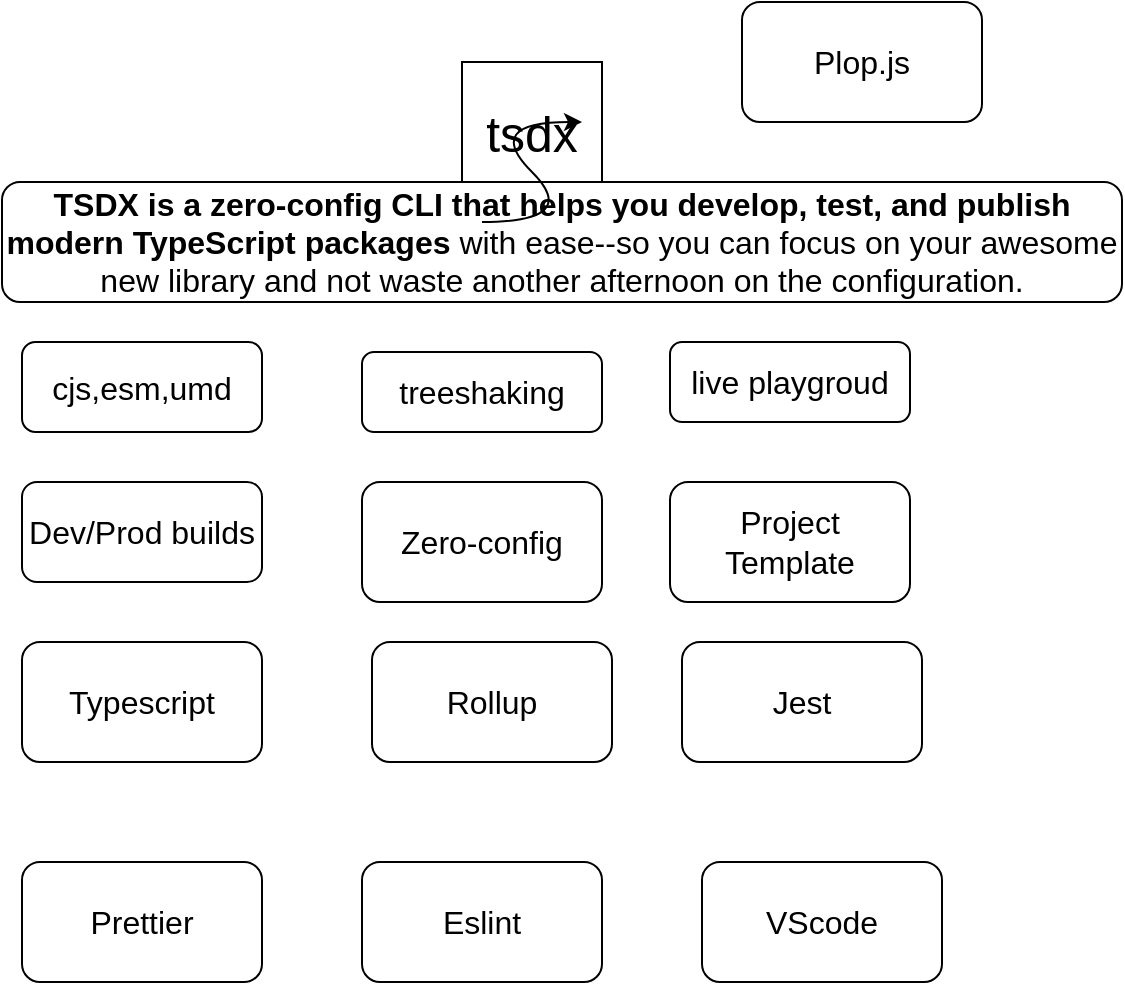 <mxfile>
    <diagram id="eAC6JGUX-w-e-mQWoT5Z" name="Page-1">
        <mxGraphModel dx="790" dy="492" grid="1" gridSize="10" guides="1" tooltips="1" connect="1" arrows="1" fold="1" page="1" pageScale="1" pageWidth="827" pageHeight="1169" math="0" shadow="0">
            <root>
                <mxCell id="0"/>
                <mxCell id="1" parent="0"/>
                <mxCell id="2" value="&lt;font style=&quot;font-size: 25px&quot;&gt;tsdx&lt;/font&gt;" style="whiteSpace=wrap;html=1;aspect=fixed;" vertex="1" parent="1">
                    <mxGeometry x="250" y="70" width="70" height="70" as="geometry"/>
                </mxCell>
                <mxCell id="4" value="treeshaking" style="rounded=1;whiteSpace=wrap;html=1;fontSize=16;" vertex="1" parent="1">
                    <mxGeometry x="200" y="215" width="120" height="40" as="geometry"/>
                </mxCell>
                <mxCell id="5" value="live playgroud" style="rounded=1;whiteSpace=wrap;html=1;fontSize=16;" vertex="1" parent="1">
                    <mxGeometry x="354" y="210" width="120" height="40" as="geometry"/>
                </mxCell>
                <mxCell id="6" value="cjs,esm,umd" style="rounded=1;whiteSpace=wrap;html=1;fontSize=16;" vertex="1" parent="1">
                    <mxGeometry x="30" y="210" width="120" height="45" as="geometry"/>
                </mxCell>
                <mxCell id="7" value="Dev/Prod builds" style="rounded=1;whiteSpace=wrap;html=1;fontSize=16;" vertex="1" parent="1">
                    <mxGeometry x="30" y="280" width="120" height="50" as="geometry"/>
                </mxCell>
                <mxCell id="8" value="Zero-config" style="rounded=1;whiteSpace=wrap;html=1;fontSize=16;" vertex="1" parent="1">
                    <mxGeometry x="200" y="280" width="120" height="60" as="geometry"/>
                </mxCell>
                <mxCell id="10" value="Project Template" style="rounded=1;whiteSpace=wrap;html=1;fontSize=16;" vertex="1" parent="1">
                    <mxGeometry x="354" y="280" width="120" height="60" as="geometry"/>
                </mxCell>
                <mxCell id="11" value="Typescript" style="rounded=1;whiteSpace=wrap;html=1;fontSize=16;" vertex="1" parent="1">
                    <mxGeometry x="30" y="360" width="120" height="60" as="geometry"/>
                </mxCell>
                <mxCell id="12" value="Rollup" style="rounded=1;whiteSpace=wrap;html=1;fontSize=16;" vertex="1" parent="1">
                    <mxGeometry x="205" y="360" width="120" height="60" as="geometry"/>
                </mxCell>
                <mxCell id="13" value="Jest" style="rounded=1;whiteSpace=wrap;html=1;fontSize=16;" vertex="1" parent="1">
                    <mxGeometry x="360" y="360" width="120" height="60" as="geometry"/>
                </mxCell>
                <mxCell id="14" value="Prettier" style="rounded=1;whiteSpace=wrap;html=1;fontSize=16;" vertex="1" parent="1">
                    <mxGeometry x="30" y="470" width="120" height="60" as="geometry"/>
                </mxCell>
                <mxCell id="15" value="Eslint" style="rounded=1;whiteSpace=wrap;html=1;fontSize=16;" vertex="1" parent="1">
                    <mxGeometry x="200" y="470" width="120" height="60" as="geometry"/>
                </mxCell>
                <mxCell id="16" value="VScode" style="rounded=1;whiteSpace=wrap;html=1;fontSize=16;" vertex="1" parent="1">
                    <mxGeometry x="370" y="470" width="120" height="60" as="geometry"/>
                </mxCell>
                <mxCell id="17" value="&lt;span style=&quot;box-sizing: border-box ; border: 0px solid rgb(226 , 232 , 240) ; font-weight: bolder ; color: rgb(0 , 0 , 0) ; font-family: &amp;#34;inter var&amp;#34; , , &amp;#34;system-ui&amp;#34; , &amp;#34;segoe ui&amp;#34; , &amp;#34;roboto&amp;#34; , &amp;#34;oxygen&amp;#34; , &amp;#34;ubuntu&amp;#34; , &amp;#34;cantarell&amp;#34; , &amp;#34;fira sans&amp;#34; , &amp;#34;droid sans&amp;#34; , &amp;#34;helvetica neue&amp;#34; , sans-serif ; background-color: rgb(255 , 255 , 255)&quot;&gt;TSDX is a zero-config CLI that helps you develop, test, and publish modern TypeScript packages&lt;/span&gt;&lt;span style=&quot;color: rgb(0 , 0 , 0) ; font-family: &amp;#34;inter var&amp;#34; , , &amp;#34;system-ui&amp;#34; , &amp;#34;segoe ui&amp;#34; , &amp;#34;roboto&amp;#34; , &amp;#34;oxygen&amp;#34; , &amp;#34;ubuntu&amp;#34; , &amp;#34;cantarell&amp;#34; , &amp;#34;fira sans&amp;#34; , &amp;#34;droid sans&amp;#34; , &amp;#34;helvetica neue&amp;#34; , sans-serif ; background-color: rgb(255 , 255 , 255)&quot;&gt;&amp;nbsp;with ease--so you can focus on your awesome new library and not waste another afternoon on the configuration.&lt;/span&gt;" style="rounded=1;whiteSpace=wrap;html=1;fontSize=16;" vertex="1" parent="1">
                    <mxGeometry x="20" y="130" width="560" height="60" as="geometry"/>
                </mxCell>
                <mxCell id="19" value="Plop.js" style="rounded=1;whiteSpace=wrap;html=1;fontSize=16;" vertex="1" parent="1">
                    <mxGeometry x="390" y="40" width="120" height="60" as="geometry"/>
                </mxCell>
                <mxCell id="20" value="" style="curved=1;endArrow=classic;html=1;fontSize=16;" edge="1" parent="1">
                    <mxGeometry width="50" height="50" relative="1" as="geometry">
                        <mxPoint x="260" y="150" as="sourcePoint"/>
                        <mxPoint x="310" y="100" as="targetPoint"/>
                        <Array as="points">
                            <mxPoint x="310" y="150"/>
                            <mxPoint x="260" y="100"/>
                        </Array>
                    </mxGeometry>
                </mxCell>
            </root>
        </mxGraphModel>
    </diagram>
</mxfile>